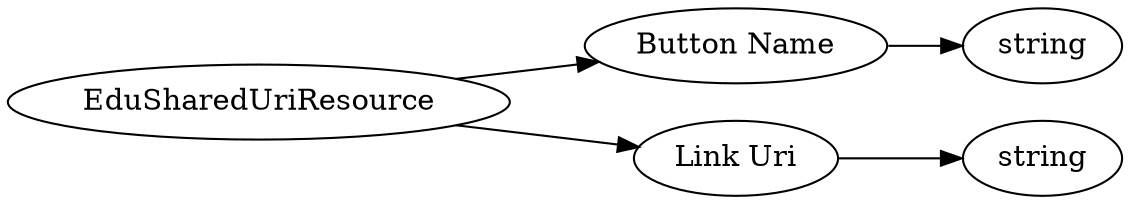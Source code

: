 digraph "EduSharedUriResource" {
rankdir = LR
127
127 -> 128
128 -> 129
127 -> 130
130 -> 131

127 [label="EduSharedUriResource",comment="name: \"EduSharedUriResource\", typeName: \"\", id: 127, branchId: 0, recurseId: -1, attributes: 0, notes: \"\""];
128 [label="Button Name",comment="name: \"Button Name\", typeName: \"\", id: 128, branchId: 0, recurseId: -1, attributes: 0, notes: \"\""];
129 [label="string",comment="name: \"string\", typeName: \"\", id: 129, branchId: 0, recurseId: -1, attributes: 512, notes: \"\""];
130 [label="Link Uri",comment="name: \"Link Uri\", typeName: \"\", id: 130, branchId: 0, recurseId: -1, attributes: 0, notes: \"\""];
131 [label="string",comment="name: \"string\", typeName: \"\", id: 131, branchId: 0, recurseId: -1, attributes: 512, notes: \"\""];
{ rank = max;129;131}

}
